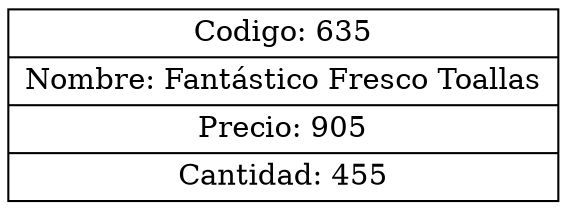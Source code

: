 digraph grafico{
rankdir=UD 
node[shape=box] 
concentrate=true 
nodo635[ shape=record, label ="{Codigo: 635|Nombre: Fantástico Fresco Toallas|Precio: 905|Cantidad: 455}"];
}